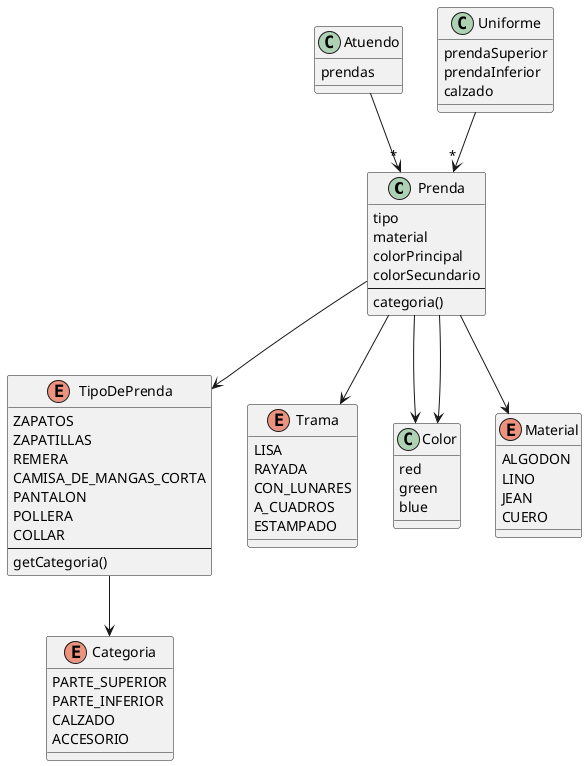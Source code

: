 @startuml Diagrama

class Prenda {
    tipo
    material
    colorPrincipal
    colorSecundario
    --
    categoria()
}

class Atuendo {
    prendas
}

class Uniforme {
    prendaSuperior
    prendaInferior
    calzado
}

enum TipoDePrenda {
    ZAPATOS
    ZAPATILLAS
    REMERA
    CAMISA_DE_MANGAS_CORTA
    PANTALON
    POLLERA
    COLLAR
    --
    getCategoria()
}

enum Trama {
  LISA
  RAYADA
  CON_LUNARES
  A_CUADROS
  ESTAMPADO
}

class Color {
    red
    green
    blue
}

enum Material {
  ALGODON
  LINO
  JEAN
  CUERO
}

enum Categoria {
  PARTE_SUPERIOR
  PARTE_INFERIOR
  CALZADO
  ACCESORIO
}

Atuendo --> "*"  Prenda
Uniforme --> "*" Prenda
Prenda --> Material
Prenda --> Color
Prenda --> Color
Prenda --> TipoDePrenda
Prenda --> Trama
TipoDePrenda --> Categoria

@enduml

